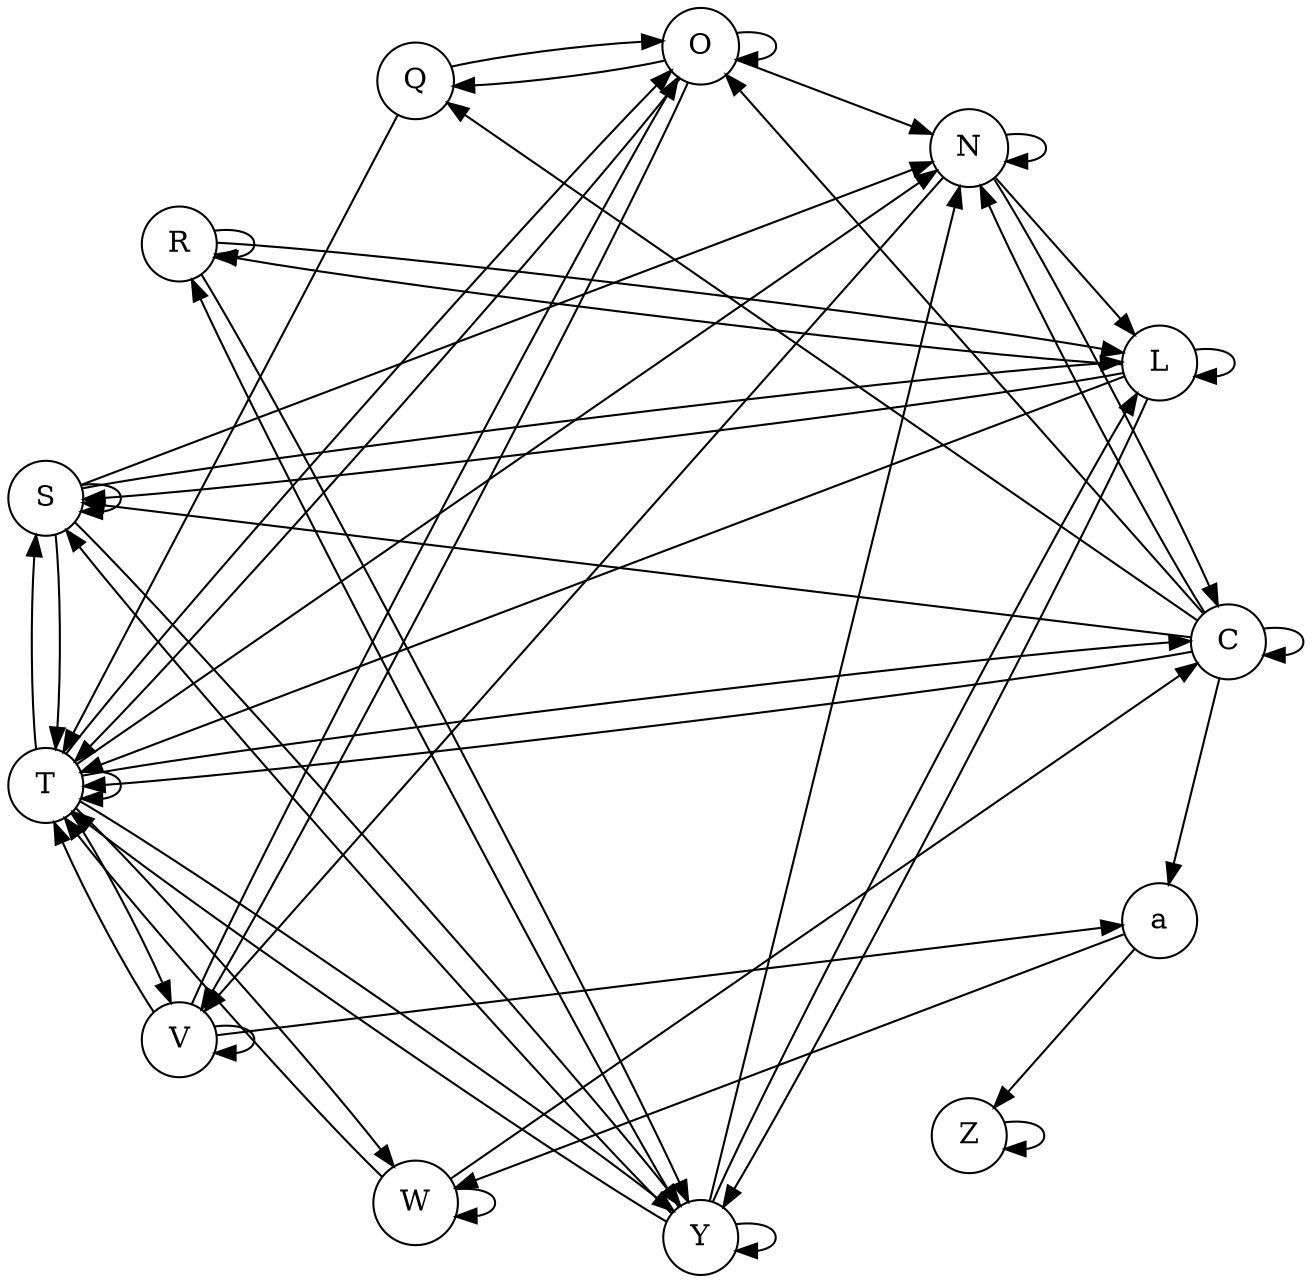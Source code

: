 #File name: NE_14Oct.xlsx
digraph fig1 {
	layout=neato
C[ pos="4.0,0.0!", shape = circle];
L[ pos="3.5418241026128396,1.858892688175074!", shape = circle];
N[ pos="2.2722589869246237,3.2919354635746254!", shape = circle];
O[ pos="0.4821467210212929,3.970835496392216!", shape = circle];
Q[ pos="-1.4184195481701418,3.7400649707416593!", shape = circle];
R[ pos="-2.9940429926844034,2.6524906329631817!", shape = circle];
S[ pos="-3.8837672697042076,0.9572626571502324!", shape = circle];
T[ pos="-3.8837672697042085,-0.9572626571502297!", shape = circle];
V[ pos="-2.994042992684405,-2.65249063296318!", shape = circle];
W[ pos="-1.4184195481701436,-3.740064970741659!", shape = circle];
Y[ pos="0.4821467210212893,-3.9708354963922163!", shape = circle];
Z[ pos="2.2722589869246224,-3.2919354635746263!", shape = circle];
a[ pos="3.5418241026128383,-1.8588926881750767!", shape = circle];
	S -> S ;
	S -> Y ;
	Y -> S ;
	T -> Y ;
	T -> T ;
	T -> O ;
	O -> T ;
	O -> O ;
	V -> O ;
	T -> V ;
	V -> T ;
	O -> V ;
	V -> V ;
	Z -> Z ;
	Y -> T ;
	T -> W ;
	W -> T ;
	O -> Q ;
	Q -> O ;
	T -> N ;
	N -> C ;
	C -> N ;
	N -> N ;
	T -> S ;
	S -> N ;
	C -> C ;
	C -> S ;
	S -> T ;
	T -> C ;
	C -> T ;
	C -> O ;
	C -> Q ;
	Q -> T ;
	W -> W ;
	a -> Z ;
	C -> a ;
	a -> W ;
	W -> C ;
	N -> V ;
	V -> a ;
	O -> N ;
	L -> L ;
	L -> Y ;
	Y -> L ;
	Y -> Y ;
	Y -> N ;
	N -> L ;
	L -> T ;
	R -> R ;
	R -> Y ;
	Y -> R ;
	R -> L ;
	L -> R ;
	S -> L ;
	L -> S ;
}#File name: NE_14Oct.xlsx

